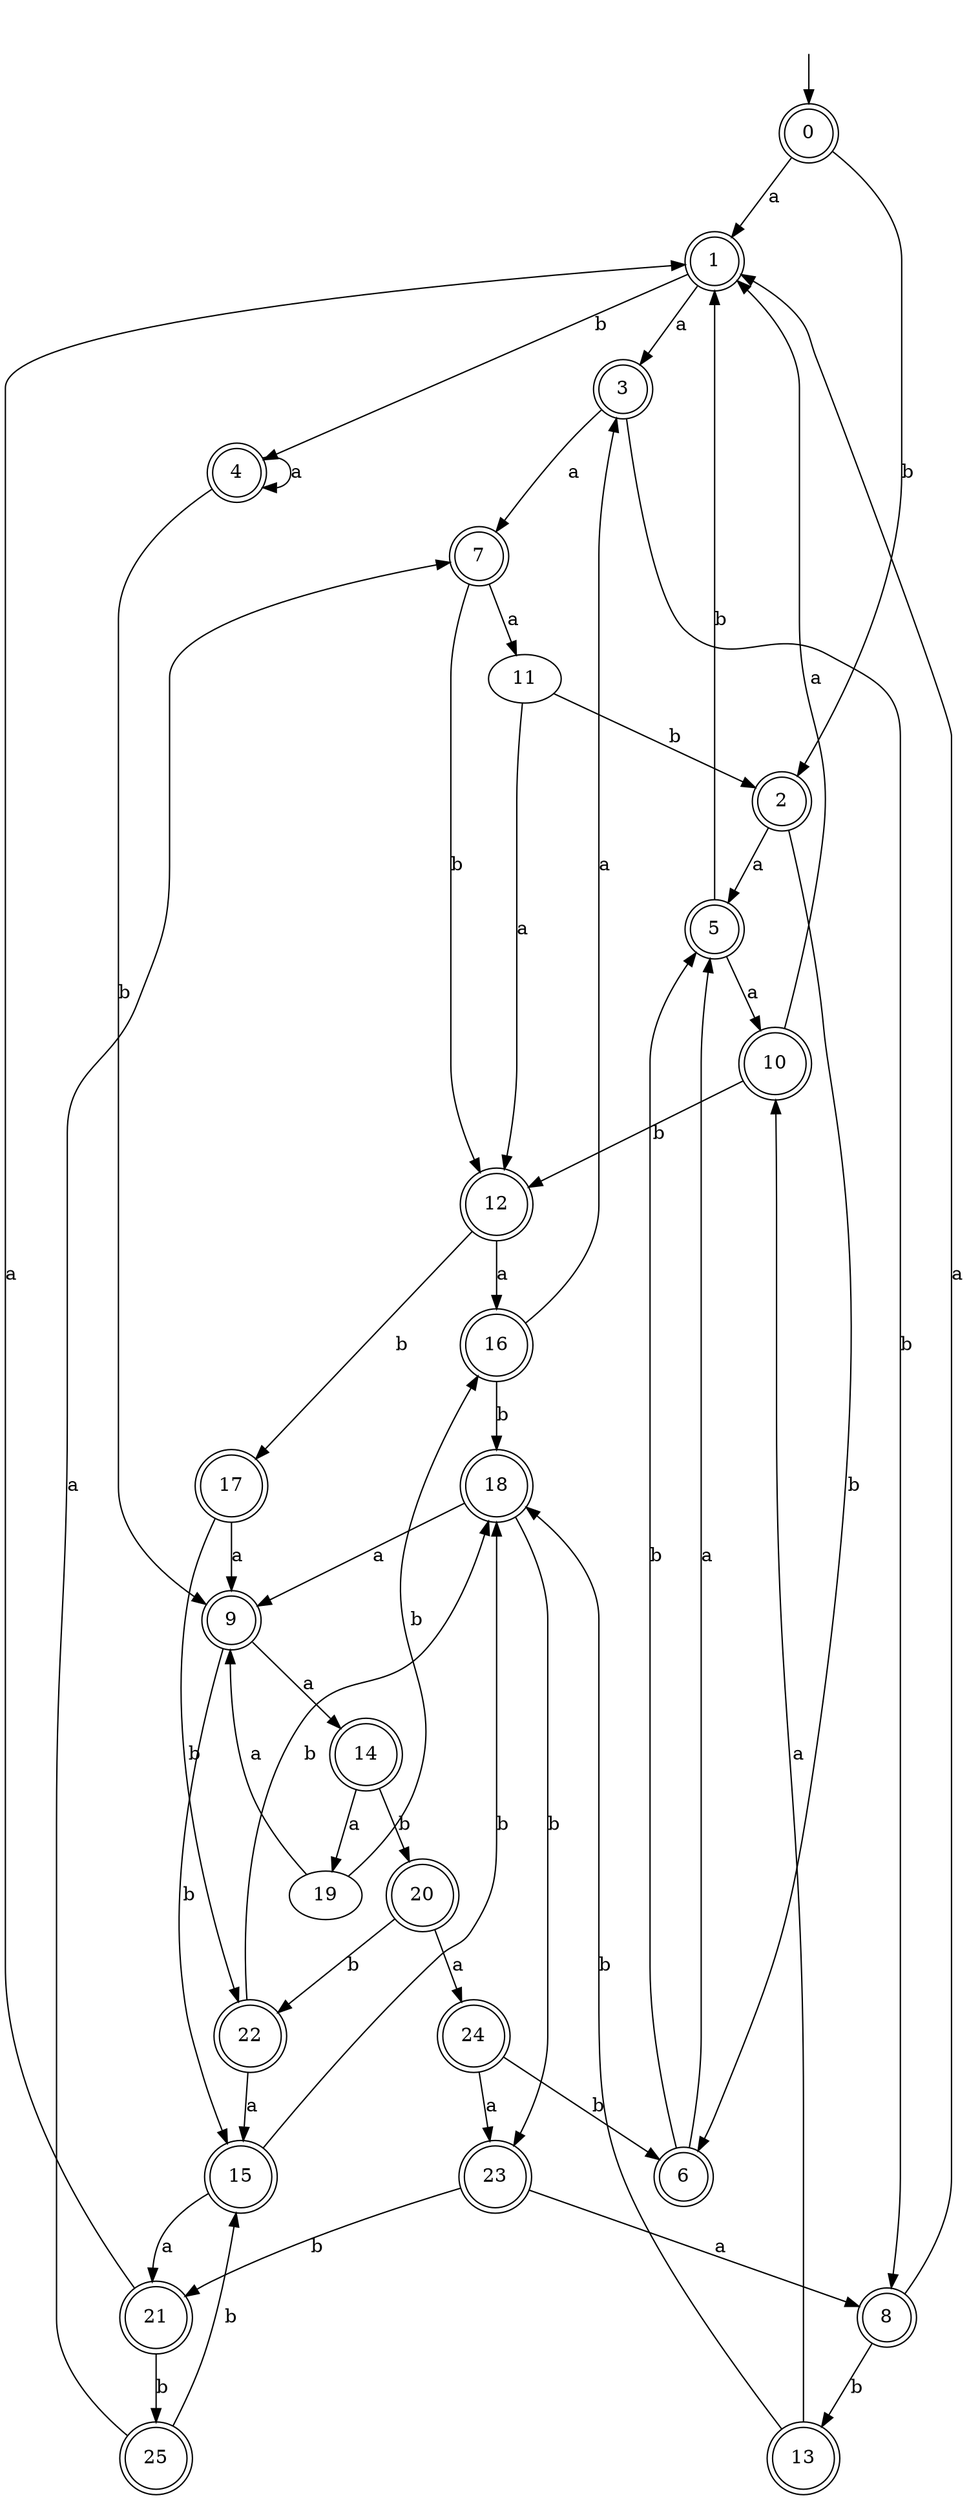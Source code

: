digraph RandomDFA {
  __start0 [label="", shape=none];
  __start0 -> 0 [label=""];
  0 [shape=circle] [shape=doublecircle]
  0 -> 1 [label="a"]
  0 -> 2 [label="b"]
  1 [shape=doublecircle]
  1 -> 3 [label="a"]
  1 -> 4 [label="b"]
  2 [shape=doublecircle]
  2 -> 5 [label="a"]
  2 -> 6 [label="b"]
  3 [shape=doublecircle]
  3 -> 7 [label="a"]
  3 -> 8 [label="b"]
  4 [shape=doublecircle]
  4 -> 4 [label="a"]
  4 -> 9 [label="b"]
  5 [shape=doublecircle]
  5 -> 10 [label="a"]
  5 -> 1 [label="b"]
  6 [shape=doublecircle]
  6 -> 5 [label="a"]
  6 -> 5 [label="b"]
  7 [shape=doublecircle]
  7 -> 11 [label="a"]
  7 -> 12 [label="b"]
  8 [shape=doublecircle]
  8 -> 1 [label="a"]
  8 -> 13 [label="b"]
  9 [shape=doublecircle]
  9 -> 14 [label="a"]
  9 -> 15 [label="b"]
  10 [shape=doublecircle]
  10 -> 1 [label="a"]
  10 -> 12 [label="b"]
  11
  11 -> 12 [label="a"]
  11 -> 2 [label="b"]
  12 [shape=doublecircle]
  12 -> 16 [label="a"]
  12 -> 17 [label="b"]
  13 [shape=doublecircle]
  13 -> 10 [label="a"]
  13 -> 18 [label="b"]
  14 [shape=doublecircle]
  14 -> 19 [label="a"]
  14 -> 20 [label="b"]
  15 [shape=doublecircle]
  15 -> 21 [label="a"]
  15 -> 18 [label="b"]
  16 [shape=doublecircle]
  16 -> 3 [label="a"]
  16 -> 18 [label="b"]
  17 [shape=doublecircle]
  17 -> 9 [label="a"]
  17 -> 22 [label="b"]
  18 [shape=doublecircle]
  18 -> 9 [label="a"]
  18 -> 23 [label="b"]
  19
  19 -> 9 [label="a"]
  19 -> 16 [label="b"]
  20 [shape=doublecircle]
  20 -> 24 [label="a"]
  20 -> 22 [label="b"]
  21 [shape=doublecircle]
  21 -> 1 [label="a"]
  21 -> 25 [label="b"]
  22 [shape=doublecircle]
  22 -> 15 [label="a"]
  22 -> 18 [label="b"]
  23 [shape=doublecircle]
  23 -> 8 [label="a"]
  23 -> 21 [label="b"]
  24 [shape=doublecircle]
  24 -> 23 [label="a"]
  24 -> 6 [label="b"]
  25 [shape=doublecircle]
  25 -> 7 [label="a"]
  25 -> 15 [label="b"]
}
